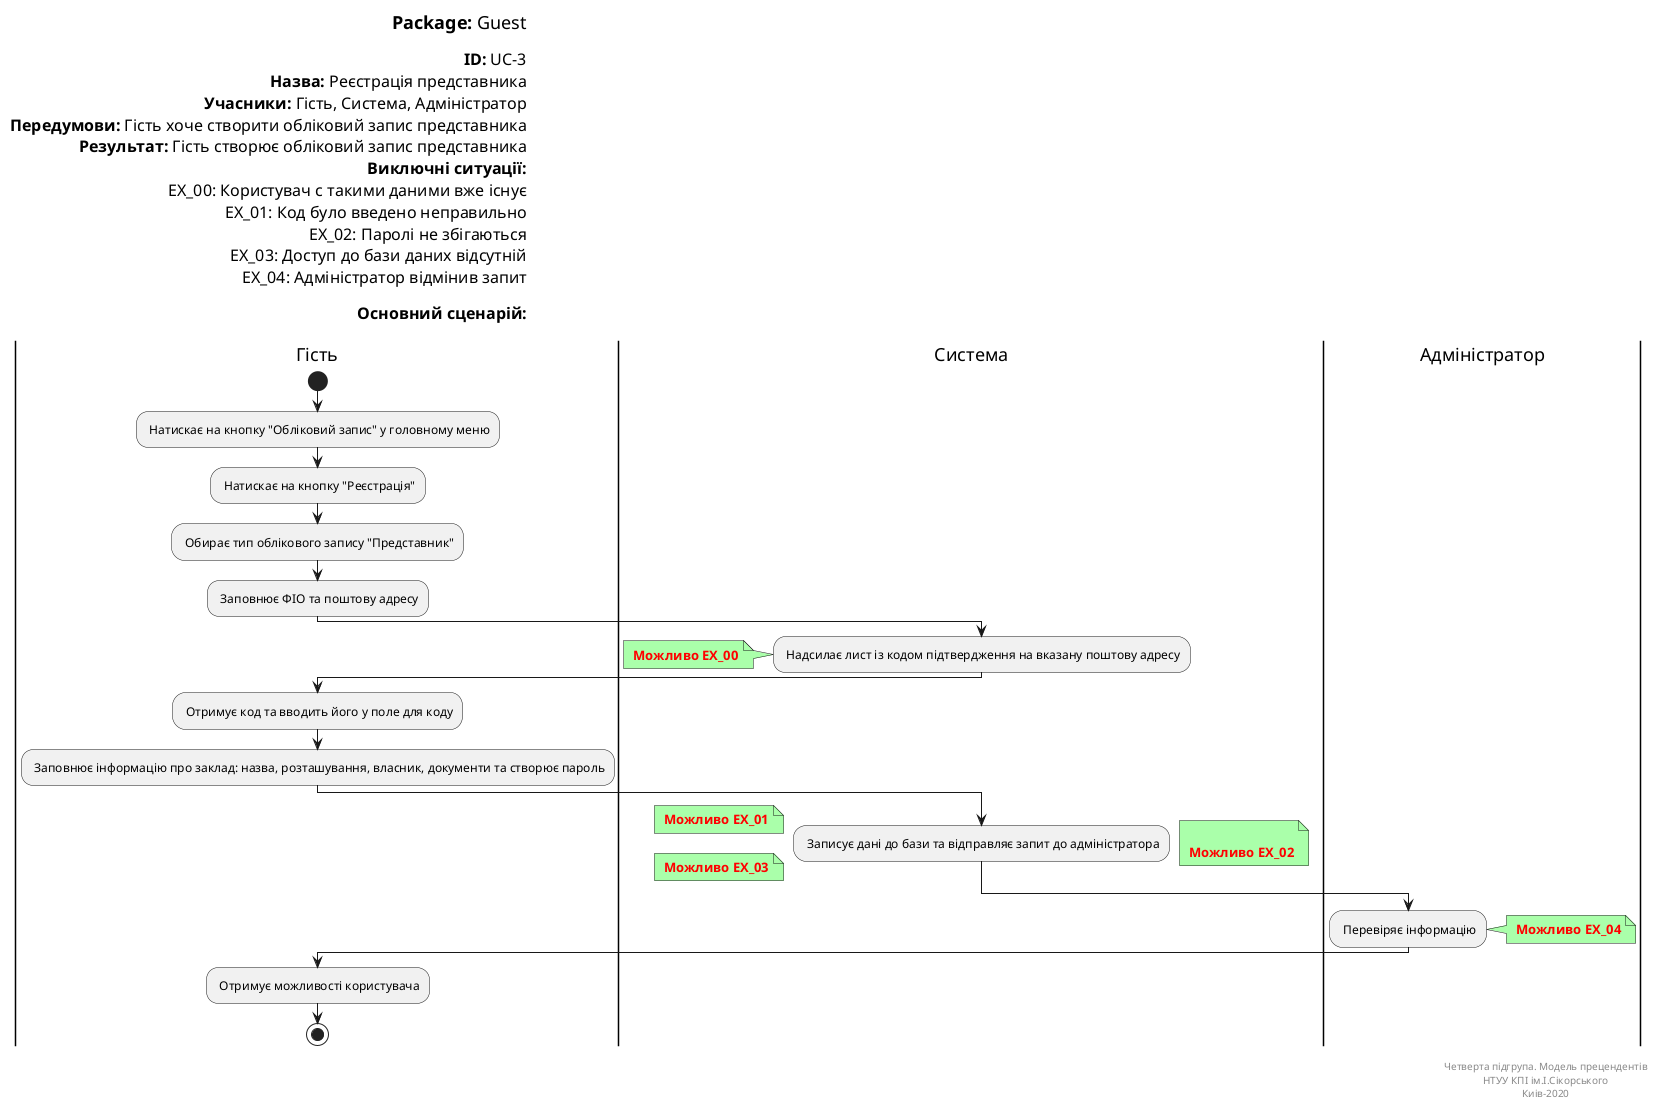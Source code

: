 @startuml
left header
<font color=000 size=18><b>Package:</b> Guest

<font color=000 size=16><b>ID:</b> UC-3
<font color=000 size=16><b>Назва:</b> Реєстрація представника
<font color=000 size=16><b>Учасники:</b> Гість, Система, Адміністратор
<font color=000 size=16><b>Передумови:</b> Гість хоче створити обліковий запис представника
<font color=000 size=16><b>Результат:</b> Гість створює обліковий запис представника
<font color=000 size=16><b>Виключні ситуації:</b>
<font color=000 size=16> EX_00: Користувач с такими даними вже існує
<font color=000 size=16> EX_01: Код було введено неправильно  
<font color=000 size=16> EX_02: Паролі не збігаються
<font color=000 size=16> EX_03: Доступ до бази даних відсутній
<font color=000 size=16> EX_04: Адміністратор відмінив запит

<font color=000 size=16><b>Основний сценарій:</b>

end header

|Гість|
start
: Натискає на кнопку "Обліковий запис" у головному меню;
: Натискає на кнопку "Реєстрація";
: Обирає тип облікового запису "Представник";
: Заповнює ФІО та поштову адресу;


|Система|
: Надсилає лист із кодом підтвердження на вказану поштову адресу;
note left #aaffaa
<font color=red><b> Можливо EX_00
end note

|Гість|
: Отримує код та вводить його у поле для коду;

: Заповнює інформацію про заклад: назва, розташування, власник, документи та створює пароль;


|Система|
: Записує дані до бази та відправляє запит до адміністратора;
note right #aaffaa

<font color=red><b> Можливо EX_02
end note
note left #aaffaa
<font color=red><b> Можливо EX_01
end note
note left #aaffaa
<font color=red><b> Можливо EX_03
end note

|Адміністратор|
: Перевіряє інформацію;
note right #aaffaa
<font color=red><b> Можливо EX_04
end note

|Гість|
: Отримує можливості користувача;
stop;

right footer

Четверта підгрупа. Модель прецендентів
НТУУ КПІ ім.І.Сікорського
Киів-2020
end footer
@enduml
